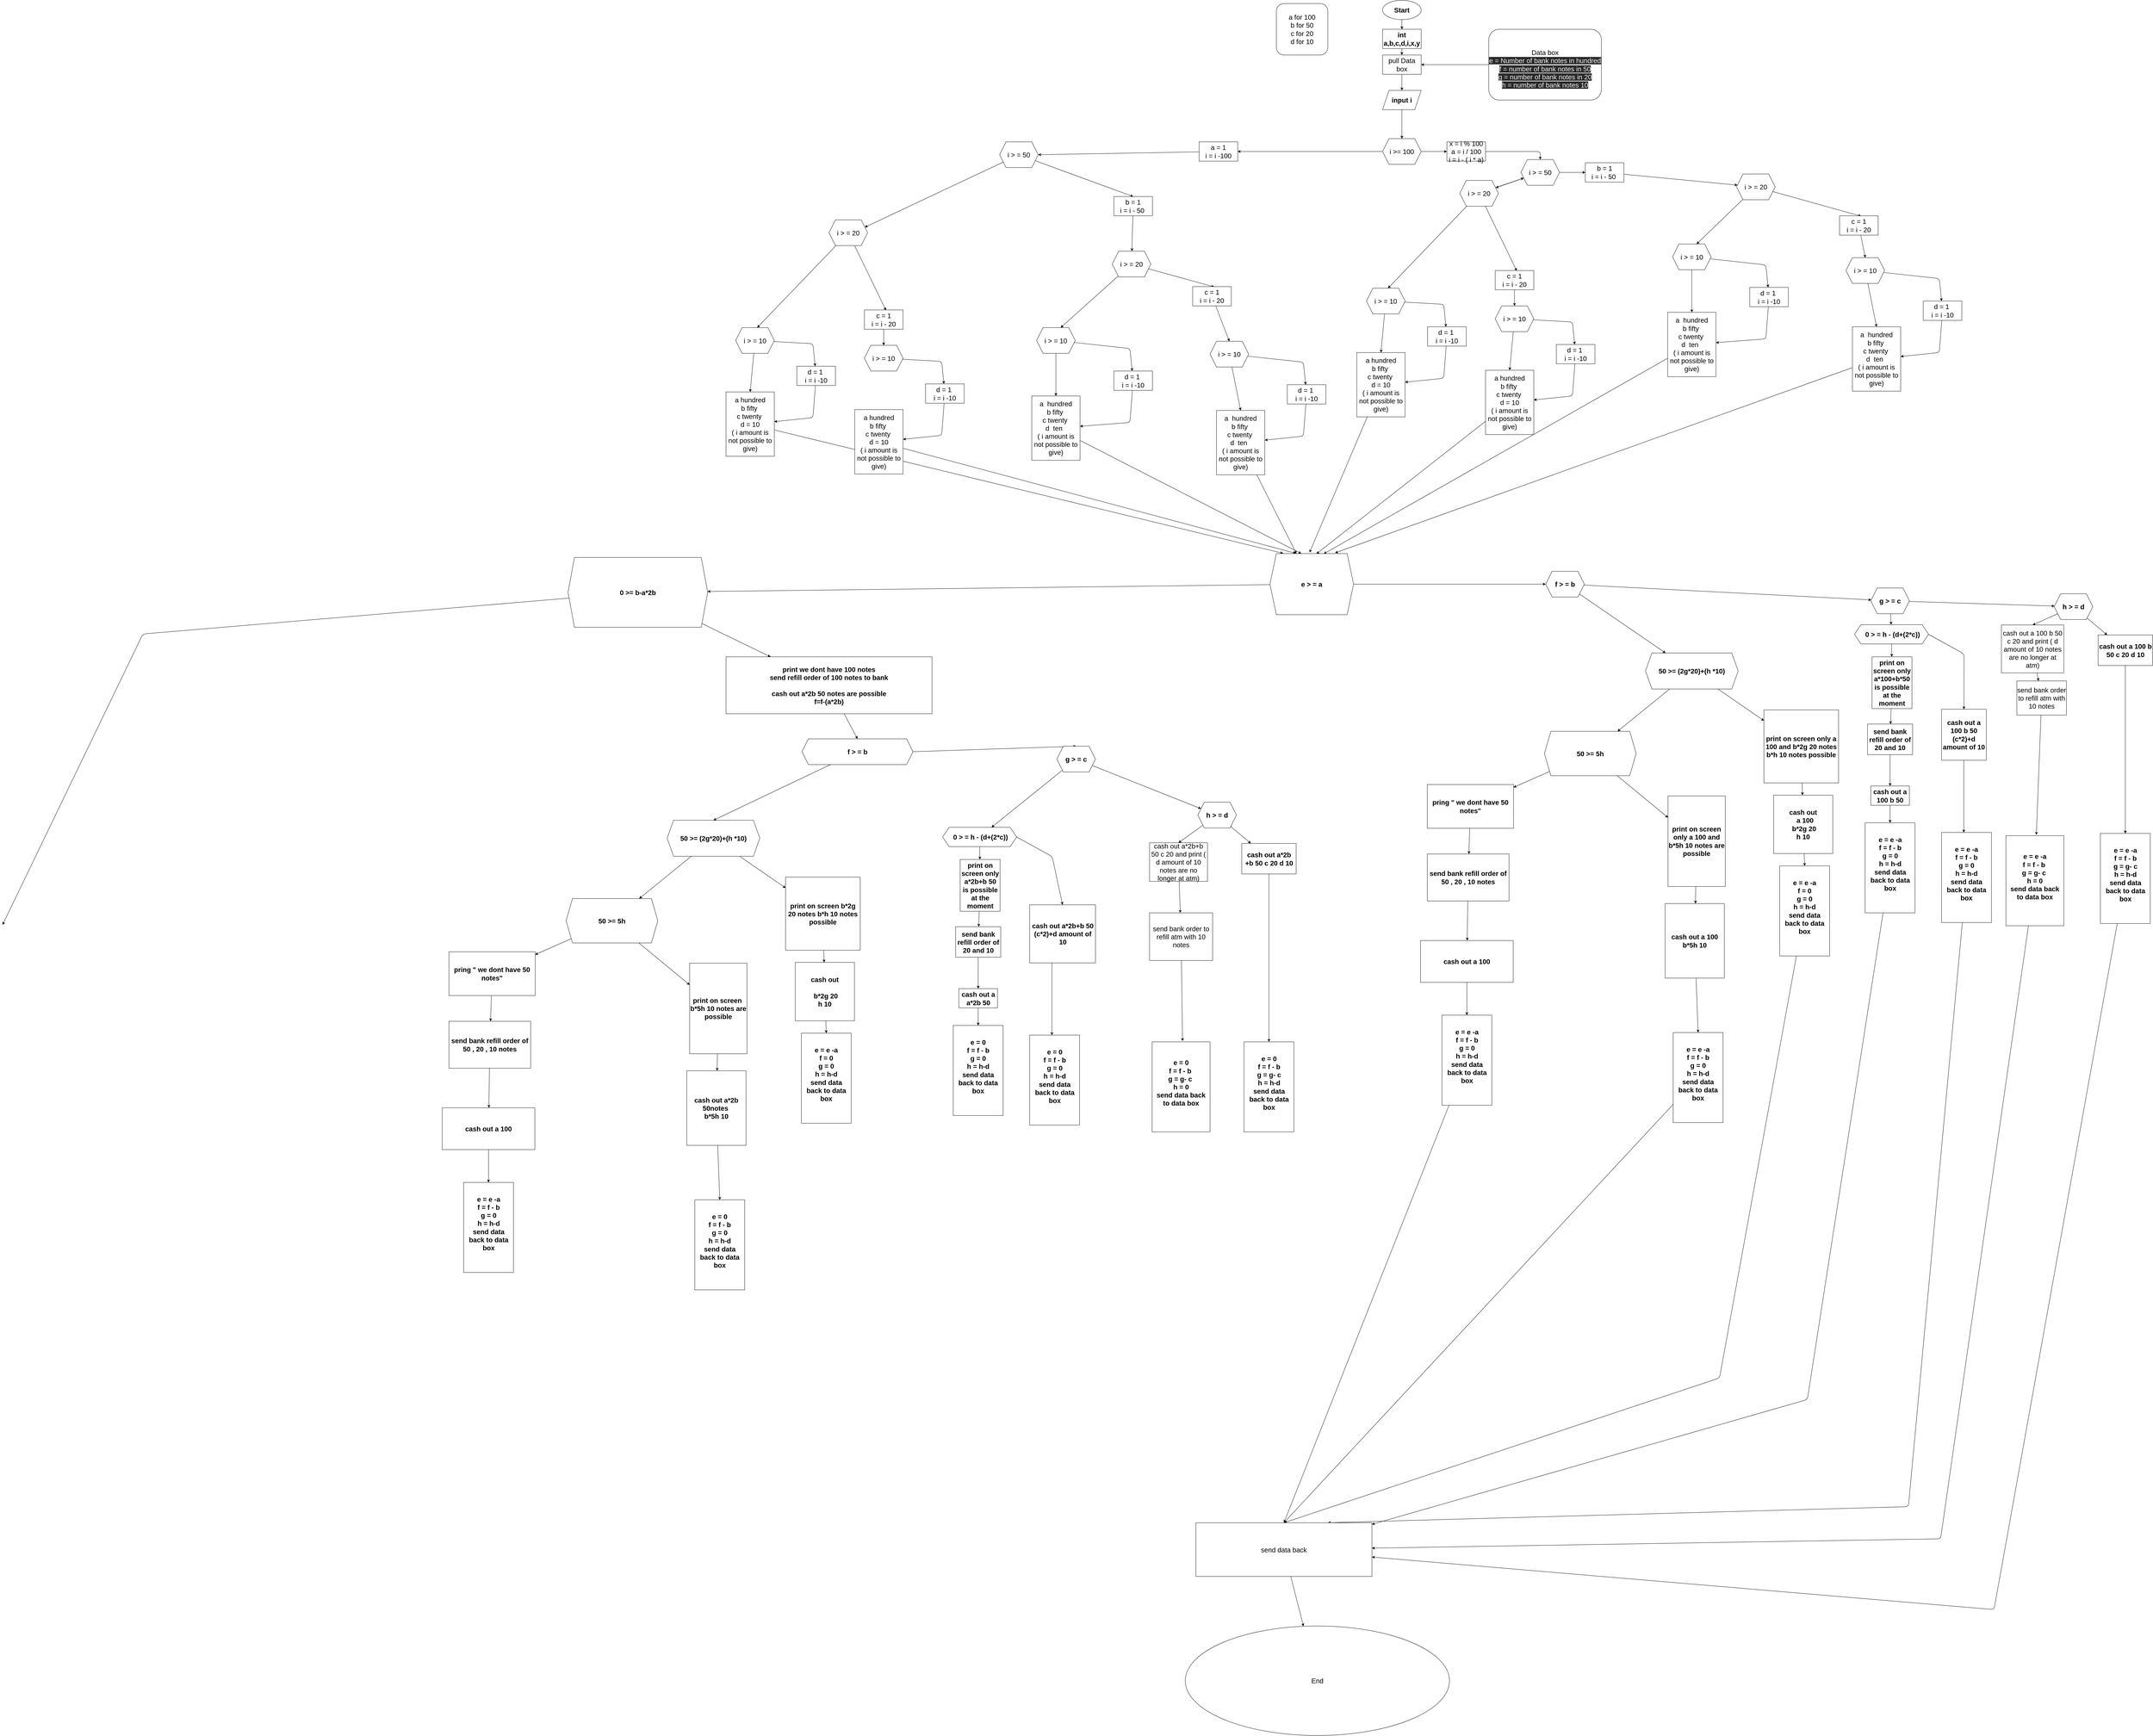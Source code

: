<mxfile>
    <diagram id="T9b1QOeR-KZapNFQeZHe" name="Page-1">
        <mxGraphModel dx="7667" dy="2350" grid="0" gridSize="10" guides="1" tooltips="1" connect="1" arrows="1" fold="1" page="0" pageScale="1" pageWidth="827" pageHeight="1169" background="none" math="0" shadow="0">
            <root>
                <mxCell id="0"/>
                <mxCell id="1" parent="0"/>
                <mxCell id="5" value="" style="edgeStyle=none;html=1;fontSize=21;" edge="1" parent="1" source="3" target="4">
                    <mxGeometry relative="1" as="geometry"/>
                </mxCell>
                <mxCell id="3" value="Start" style="ellipse;whiteSpace=wrap;html=1;gradientColor=none;fontStyle=1;fontSize=21;" vertex="1" parent="1">
                    <mxGeometry x="340" y="50" width="120" height="60" as="geometry"/>
                </mxCell>
                <mxCell id="7" value="" style="edgeStyle=none;html=1;entryX=0.5;entryY=0;entryDx=0;entryDy=0;fontSize=21;" edge="1" parent="1" source="4" target="163">
                    <mxGeometry relative="1" as="geometry"/>
                </mxCell>
                <mxCell id="4" value="int a,b,c,d,i,x,y" style="whiteSpace=wrap;html=1;gradientColor=none;fontStyle=1;fontSize=21;" vertex="1" parent="1">
                    <mxGeometry x="340" y="140" width="120" height="60" as="geometry"/>
                </mxCell>
                <mxCell id="9" value="" style="edgeStyle=none;html=1;fontSize=21;" edge="1" parent="1" source="6" target="8">
                    <mxGeometry relative="1" as="geometry"/>
                </mxCell>
                <mxCell id="6" value="input i" style="shape=parallelogram;perimeter=parallelogramPerimeter;whiteSpace=wrap;html=1;fixedSize=1;gradientColor=none;fontStyle=1;fontSize=21;" vertex="1" parent="1">
                    <mxGeometry x="340" y="330" width="120" height="60" as="geometry"/>
                </mxCell>
                <mxCell id="11" value="" style="edgeStyle=none;html=1;fontSize=21;" edge="1" parent="1" source="8" target="10">
                    <mxGeometry relative="1" as="geometry"/>
                </mxCell>
                <mxCell id="13" value="" style="edgeStyle=none;html=1;fontSize=21;entryX=1;entryY=0.5;entryDx=0;entryDy=0;" edge="1" parent="1" source="8" target="128">
                    <mxGeometry relative="1" as="geometry">
                        <mxPoint x="260.0" y="520" as="targetPoint"/>
                    </mxGeometry>
                </mxCell>
                <mxCell id="8" value="i &amp;gt;= 100" style="shape=hexagon;perimeter=hexagonPerimeter2;whiteSpace=wrap;html=1;fixedSize=1;fontSize=21;" vertex="1" parent="1">
                    <mxGeometry x="340" y="480" width="120" height="80" as="geometry"/>
                </mxCell>
                <mxCell id="18" value="" style="edgeStyle=none;html=1;fontSize=21;" edge="1" parent="1" source="10" target="17">
                    <mxGeometry relative="1" as="geometry">
                        <Array as="points">
                            <mxPoint x="830" y="520"/>
                        </Array>
                    </mxGeometry>
                </mxCell>
                <mxCell id="10" value="x = i % 100&lt;br style=&quot;font-size: 21px;&quot;&gt;a = i / 100&lt;br style=&quot;font-size: 21px;&quot;&gt;i = i - ( i * a)" style="whiteSpace=wrap;html=1;fontSize=21;" vertex="1" parent="1">
                    <mxGeometry x="540" y="490" width="120" height="60" as="geometry"/>
                </mxCell>
                <mxCell id="14" value="a for 100&lt;br style=&quot;font-size: 21px;&quot;&gt;b for 50&lt;br style=&quot;font-size: 21px;&quot;&gt;c for 20&lt;br style=&quot;font-size: 21px;&quot;&gt;d for 10&lt;br style=&quot;font-size: 21px;&quot;&gt;" style="rounded=1;whiteSpace=wrap;html=1;fontSize=21;gradientColor=none;" vertex="1" parent="1">
                    <mxGeometry x="10" y="60" width="160" height="160" as="geometry"/>
                </mxCell>
                <mxCell id="20" value="" style="edgeStyle=none;html=1;fontSize=21;" edge="1" parent="1" source="17" target="19">
                    <mxGeometry relative="1" as="geometry"/>
                </mxCell>
                <mxCell id="21" value="" style="edgeStyle=none;html=1;fontSize=21;entryX=1;entryY=0.25;entryDx=0;entryDy=0;" edge="1" parent="1" source="17" target="23">
                    <mxGeometry relative="1" as="geometry">
                        <mxPoint x="690" y="630" as="targetPoint"/>
                    </mxGeometry>
                </mxCell>
                <mxCell id="17" value="i &amp;gt; = 50" style="shape=hexagon;perimeter=hexagonPerimeter2;whiteSpace=wrap;html=1;fixedSize=1;fontSize=21;" vertex="1" parent="1">
                    <mxGeometry x="770" y="545" width="120" height="80" as="geometry"/>
                </mxCell>
                <mxCell id="49" value="" style="edgeStyle=none;html=1;fontSize=21;" edge="1" parent="1" source="19" target="42">
                    <mxGeometry relative="1" as="geometry"/>
                </mxCell>
                <mxCell id="19" value="b = 1&lt;br style=&quot;font-size: 21px;&quot;&gt;i = i - 50&amp;nbsp;" style="whiteSpace=wrap;html=1;fontSize=21;" vertex="1" parent="1">
                    <mxGeometry x="970" y="555" width="120" height="60" as="geometry"/>
                </mxCell>
                <mxCell id="24" value="" style="edgeStyle=none;html=1;fontSize=21;" edge="1" parent="1" source="23" target="17">
                    <mxGeometry relative="1" as="geometry"/>
                </mxCell>
                <mxCell id="25" value="" style="edgeStyle=none;html=1;fontSize=21;" edge="1" parent="1" source="23" target="17">
                    <mxGeometry relative="1" as="geometry"/>
                </mxCell>
                <mxCell id="26" style="edgeStyle=none;html=1;fontSize=21;entryX=0.558;entryY=0.017;entryDx=0;entryDy=0;entryPerimeter=0;" edge="1" parent="1" source="23" target="28">
                    <mxGeometry relative="1" as="geometry">
                        <mxPoint x="790" y="690" as="targetPoint"/>
                    </mxGeometry>
                </mxCell>
                <mxCell id="27" style="edgeStyle=none;html=1;fontSize=21;entryX=0.558;entryY=0;entryDx=0;entryDy=0;entryPerimeter=0;" edge="1" parent="1" source="23" target="32">
                    <mxGeometry relative="1" as="geometry">
                        <mxPoint x="510" y="710" as="targetPoint"/>
                    </mxGeometry>
                </mxCell>
                <mxCell id="23" value="i &amp;gt; = 20" style="shape=hexagon;perimeter=hexagonPerimeter2;whiteSpace=wrap;html=1;fixedSize=1;fontSize=21;gradientColor=none;" vertex="1" parent="1">
                    <mxGeometry x="580" y="610" width="120" height="80" as="geometry"/>
                </mxCell>
                <mxCell id="67" style="edgeStyle=none;html=1;entryX=0.5;entryY=0;entryDx=0;entryDy=0;fontSize=21;" edge="1" parent="1" source="28" target="63">
                    <mxGeometry relative="1" as="geometry"/>
                </mxCell>
                <mxCell id="28" value="c = 1&lt;br style=&quot;font-size: 21px;&quot;&gt;i = i - 20" style="whiteSpace=wrap;html=1;fontSize=21;gradientColor=none;" vertex="1" parent="1">
                    <mxGeometry x="690" y="890" width="120" height="60" as="geometry"/>
                </mxCell>
                <mxCell id="36" value="" style="edgeStyle=none;html=1;fontSize=21;" edge="1" parent="1" source="32" target="35">
                    <mxGeometry relative="1" as="geometry">
                        <Array as="points">
                            <mxPoint x="530" y="995"/>
                        </Array>
                    </mxGeometry>
                </mxCell>
                <mxCell id="52" style="edgeStyle=none;html=1;entryX=0.5;entryY=0;entryDx=0;entryDy=0;fontSize=21;" edge="1" parent="1" source="32" target="50">
                    <mxGeometry relative="1" as="geometry"/>
                </mxCell>
                <mxCell id="32" value="i &amp;gt; = 10" style="shape=hexagon;perimeter=hexagonPerimeter2;whiteSpace=wrap;html=1;fixedSize=1;fontSize=21;gradientColor=none;" vertex="1" parent="1">
                    <mxGeometry x="290" y="945" width="120" height="80" as="geometry"/>
                </mxCell>
                <mxCell id="51" value="" style="edgeStyle=none;html=1;fontSize=21;" edge="1" parent="1" source="35" target="50">
                    <mxGeometry relative="1" as="geometry">
                        <Array as="points">
                            <mxPoint x="530" y="1225"/>
                        </Array>
                    </mxGeometry>
                </mxCell>
                <mxCell id="35" value="d = 1&amp;nbsp;&lt;br style=&quot;font-size: 21px;&quot;&gt;i = i -10" style="whiteSpace=wrap;html=1;fontSize=21;gradientColor=none;" vertex="1" parent="1">
                    <mxGeometry x="480" y="1065" width="120" height="60" as="geometry"/>
                </mxCell>
                <mxCell id="40" style="edgeStyle=none;html=1;fontSize=21;entryX=0.558;entryY=0.017;entryDx=0;entryDy=0;entryPerimeter=0;" edge="1" parent="1" source="42" target="44">
                    <mxGeometry relative="1" as="geometry">
                        <mxPoint x="1370" y="695" as="targetPoint"/>
                    </mxGeometry>
                </mxCell>
                <mxCell id="85" style="edgeStyle=none;html=1;entryX=0.625;entryY=0;entryDx=0;entryDy=0;fontSize=21;" edge="1" parent="1" source="42" target="81">
                    <mxGeometry relative="1" as="geometry"/>
                </mxCell>
                <mxCell id="42" value="i &amp;gt; = 20" style="shape=hexagon;perimeter=hexagonPerimeter2;whiteSpace=wrap;html=1;fixedSize=1;fontSize=21;gradientColor=none;" vertex="1" parent="1">
                    <mxGeometry x="1440" y="590" width="120" height="80" as="geometry"/>
                </mxCell>
                <mxCell id="43" value="" style="edgeStyle=none;html=1;fontSize=21;entryX=0.5;entryY=0;entryDx=0;entryDy=0;" edge="1" parent="1" source="44" target="75">
                    <mxGeometry relative="1" as="geometry">
                        <mxPoint x="1760" y="850" as="targetPoint"/>
                    </mxGeometry>
                </mxCell>
                <mxCell id="44" value="c = 1&lt;br style=&quot;font-size: 21px;&quot;&gt;i = i - 20" style="whiteSpace=wrap;html=1;fontSize=21;gradientColor=none;" vertex="1" parent="1">
                    <mxGeometry x="1760" y="720" width="120" height="60" as="geometry"/>
                </mxCell>
                <mxCell id="134" style="edgeStyle=none;html=1;fontSize=21;entryX=0.474;entryY=-0.018;entryDx=0;entryDy=0;entryPerimeter=0;" edge="1" parent="1" source="50" target="139">
                    <mxGeometry relative="1" as="geometry">
                        <mxPoint x="590" y="2150" as="targetPoint"/>
                        <Array as="points"/>
                    </mxGeometry>
                </mxCell>
                <mxCell id="50" value="a hundred&lt;br style=&quot;font-size: 21px;&quot;&gt;b fifty&amp;nbsp;&lt;br style=&quot;font-size: 21px;&quot;&gt;c twenty&amp;nbsp;&lt;br style=&quot;font-size: 21px;&quot;&gt;d = 10&lt;br style=&quot;font-size: 21px;&quot;&gt;( i amount is not possible to give)" style="whiteSpace=wrap;html=1;fontSize=21;gradientColor=none;" vertex="1" parent="1">
                    <mxGeometry x="260" y="1145" width="150" height="200" as="geometry"/>
                </mxCell>
                <mxCell id="61" value="" style="edgeStyle=none;html=1;fontSize=21;" edge="1" parent="1" source="63" target="65">
                    <mxGeometry relative="1" as="geometry">
                        <Array as="points">
                            <mxPoint x="930" y="1050"/>
                        </Array>
                    </mxGeometry>
                </mxCell>
                <mxCell id="62" style="edgeStyle=none;html=1;entryX=0.5;entryY=0;entryDx=0;entryDy=0;fontSize=21;" edge="1" parent="1" source="63" target="66">
                    <mxGeometry relative="1" as="geometry"/>
                </mxCell>
                <mxCell id="63" value="i &amp;gt; = 10" style="shape=hexagon;perimeter=hexagonPerimeter2;whiteSpace=wrap;html=1;fixedSize=1;fontSize=21;gradientColor=none;" vertex="1" parent="1">
                    <mxGeometry x="690" y="1000" width="120" height="80" as="geometry"/>
                </mxCell>
                <mxCell id="64" value="" style="edgeStyle=none;html=1;fontSize=21;" edge="1" parent="1" source="65" target="66">
                    <mxGeometry relative="1" as="geometry">
                        <Array as="points">
                            <mxPoint x="930" y="1280"/>
                        </Array>
                    </mxGeometry>
                </mxCell>
                <mxCell id="65" value="d = 1&amp;nbsp;&lt;br style=&quot;font-size: 21px;&quot;&gt;i = i -10" style="whiteSpace=wrap;html=1;fontSize=21;gradientColor=none;" vertex="1" parent="1">
                    <mxGeometry x="880" y="1120" width="120" height="60" as="geometry"/>
                </mxCell>
                <mxCell id="135" style="edgeStyle=none;html=1;fontSize=21;entryX=0.556;entryY=0.004;entryDx=0;entryDy=0;entryPerimeter=0;" edge="1" parent="1" source="66" target="139">
                    <mxGeometry relative="1" as="geometry">
                        <mxPoint x="740" y="2150" as="targetPoint"/>
                    </mxGeometry>
                </mxCell>
                <mxCell id="66" value="a hundred&lt;br style=&quot;font-size: 21px;&quot;&gt;b fifty&amp;nbsp;&lt;br style=&quot;font-size: 21px;&quot;&gt;c twenty&amp;nbsp;&lt;br style=&quot;font-size: 21px;&quot;&gt;d = 10&lt;br style=&quot;font-size: 21px;&quot;&gt;( i amount is not possible to give)" style="whiteSpace=wrap;html=1;fontSize=21;gradientColor=none;" vertex="1" parent="1">
                    <mxGeometry x="660" y="1200" width="150" height="200" as="geometry"/>
                </mxCell>
                <mxCell id="73" value="" style="edgeStyle=none;html=1;fontSize=21;" edge="1" parent="1" source="75" target="77">
                    <mxGeometry relative="1" as="geometry">
                        <Array as="points">
                            <mxPoint x="2070" y="915"/>
                        </Array>
                    </mxGeometry>
                </mxCell>
                <mxCell id="74" style="edgeStyle=none;html=1;entryX=0.5;entryY=0;entryDx=0;entryDy=0;fontSize=21;" edge="1" parent="1" source="75" target="78">
                    <mxGeometry relative="1" as="geometry"/>
                </mxCell>
                <mxCell id="75" value="i &amp;gt; = 10" style="shape=hexagon;perimeter=hexagonPerimeter2;whiteSpace=wrap;html=1;fixedSize=1;fontSize=21;gradientColor=none;" vertex="1" parent="1">
                    <mxGeometry x="1780" y="850" width="120" height="80" as="geometry"/>
                </mxCell>
                <mxCell id="76" value="" style="edgeStyle=none;html=1;fontSize=21;" edge="1" parent="1" source="77" target="78">
                    <mxGeometry relative="1" as="geometry">
                        <Array as="points">
                            <mxPoint x="2070" y="1145"/>
                        </Array>
                    </mxGeometry>
                </mxCell>
                <mxCell id="77" value="d = 1&amp;nbsp;&lt;br style=&quot;font-size: 21px;&quot;&gt;i = i -10" style="whiteSpace=wrap;html=1;fontSize=21;gradientColor=none;" vertex="1" parent="1">
                    <mxGeometry x="2020" y="985" width="120" height="60" as="geometry"/>
                </mxCell>
                <mxCell id="137" style="edgeStyle=none;html=1;fontSize=21;entryX=0.779;entryY=-0.011;entryDx=0;entryDy=0;entryPerimeter=0;" edge="1" parent="1" source="78" target="139">
                    <mxGeometry relative="1" as="geometry">
                        <mxPoint x="890" y="2150" as="targetPoint"/>
                    </mxGeometry>
                </mxCell>
                <mxCell id="78" value="a&amp;nbsp; hundred&lt;br style=&quot;font-size: 21px;&quot;&gt;b fifty&amp;nbsp;&lt;br style=&quot;font-size: 21px;&quot;&gt;c twenty&amp;nbsp;&lt;br style=&quot;font-size: 21px;&quot;&gt;d&amp;nbsp; ten&amp;nbsp;&amp;nbsp;&lt;br style=&quot;font-size: 21px;&quot;&gt;( i amount is not possible to give)" style="whiteSpace=wrap;html=1;fontSize=21;gradientColor=none;" vertex="1" parent="1">
                    <mxGeometry x="1800" y="1065" width="150" height="200" as="geometry"/>
                </mxCell>
                <mxCell id="79" value="" style="edgeStyle=none;html=1;fontSize=21;" edge="1" parent="1" source="81" target="83">
                    <mxGeometry relative="1" as="geometry">
                        <Array as="points">
                            <mxPoint x="1531" y="872.5"/>
                        </Array>
                    </mxGeometry>
                </mxCell>
                <mxCell id="80" style="edgeStyle=none;html=1;entryX=0.5;entryY=0;entryDx=0;entryDy=0;fontSize=21;" edge="1" parent="1" source="81" target="84">
                    <mxGeometry relative="1" as="geometry"/>
                </mxCell>
                <mxCell id="81" value="i &amp;gt; = 10" style="shape=hexagon;perimeter=hexagonPerimeter2;whiteSpace=wrap;html=1;fixedSize=1;fontSize=21;gradientColor=none;" vertex="1" parent="1">
                    <mxGeometry x="1241" y="807.5" width="120" height="80" as="geometry"/>
                </mxCell>
                <mxCell id="82" value="" style="edgeStyle=none;html=1;fontSize=21;" edge="1" parent="1" source="83" target="84">
                    <mxGeometry relative="1" as="geometry">
                        <Array as="points">
                            <mxPoint x="1531" y="1102.5"/>
                        </Array>
                    </mxGeometry>
                </mxCell>
                <mxCell id="83" value="d = 1&amp;nbsp;&lt;br style=&quot;font-size: 21px;&quot;&gt;i = i -10" style="whiteSpace=wrap;html=1;fontSize=21;gradientColor=none;" vertex="1" parent="1">
                    <mxGeometry x="1481" y="942.5" width="120" height="60" as="geometry"/>
                </mxCell>
                <mxCell id="136" style="edgeStyle=none;html=1;fontSize=21;entryX=0.644;entryY=0.004;entryDx=0;entryDy=0;entryPerimeter=0;" edge="1" parent="1" source="84" target="139">
                    <mxGeometry relative="1" as="geometry">
                        <mxPoint x="740" y="2150" as="targetPoint"/>
                    </mxGeometry>
                </mxCell>
                <mxCell id="84" value="a&amp;nbsp; hundred&lt;br style=&quot;font-size: 21px;&quot;&gt;b fifty&amp;nbsp;&lt;br style=&quot;font-size: 21px;&quot;&gt;c twenty&amp;nbsp;&lt;br style=&quot;font-size: 21px;&quot;&gt;d&amp;nbsp; ten&amp;nbsp;&amp;nbsp;&lt;br style=&quot;font-size: 21px;&quot;&gt;( i amount is not possible to give)" style="whiteSpace=wrap;html=1;fontSize=21;gradientColor=none;" vertex="1" parent="1">
                    <mxGeometry x="1226" y="1020" width="150" height="200" as="geometry"/>
                </mxCell>
                <mxCell id="86" value="" style="edgeStyle=none;html=1;fontSize=21;entryX=1;entryY=0.25;entryDx=0;entryDy=0;" edge="1" parent="1" source="87" target="94">
                    <mxGeometry relative="1" as="geometry">
                        <mxPoint x="-1270" y="752.5" as="targetPoint"/>
                    </mxGeometry>
                </mxCell>
                <mxCell id="125" style="edgeStyle=none;html=1;entryX=0.5;entryY=0;entryDx=0;entryDy=0;fontSize=21;" edge="1" parent="1" source="87" target="89">
                    <mxGeometry relative="1" as="geometry"/>
                </mxCell>
                <mxCell id="87" value="i &amp;gt; = 50" style="shape=hexagon;perimeter=hexagonPerimeter2;whiteSpace=wrap;html=1;fixedSize=1;fontSize=21;" vertex="1" parent="1">
                    <mxGeometry x="-850" y="490" width="120" height="80" as="geometry"/>
                </mxCell>
                <mxCell id="88" value="" style="edgeStyle=none;html=1;fontSize=21;" edge="1" parent="1" source="89" target="104">
                    <mxGeometry relative="1" as="geometry"/>
                </mxCell>
                <mxCell id="89" value="b = 1&lt;br style=&quot;font-size: 21px;&quot;&gt;i = i - 50&amp;nbsp;" style="whiteSpace=wrap;html=1;fontSize=21;" vertex="1" parent="1">
                    <mxGeometry x="-495" y="660" width="120" height="60" as="geometry"/>
                </mxCell>
                <mxCell id="92" style="edgeStyle=none;html=1;fontSize=21;entryX=0.558;entryY=0.017;entryDx=0;entryDy=0;entryPerimeter=0;" edge="1" parent="1" source="94" target="96">
                    <mxGeometry relative="1" as="geometry">
                        <mxPoint x="-1170" y="812.5" as="targetPoint"/>
                    </mxGeometry>
                </mxCell>
                <mxCell id="93" style="edgeStyle=none;html=1;fontSize=21;entryX=0.558;entryY=0;entryDx=0;entryDy=0;entryPerimeter=0;" edge="1" parent="1" source="94" target="99">
                    <mxGeometry relative="1" as="geometry">
                        <mxPoint x="-1450" y="832.5" as="targetPoint"/>
                    </mxGeometry>
                </mxCell>
                <mxCell id="94" value="i &amp;gt; = 20" style="shape=hexagon;perimeter=hexagonPerimeter2;whiteSpace=wrap;html=1;fixedSize=1;fontSize=21;gradientColor=none;" vertex="1" parent="1">
                    <mxGeometry x="-1380" y="732.5" width="120" height="80" as="geometry"/>
                </mxCell>
                <mxCell id="95" style="edgeStyle=none;html=1;entryX=0.5;entryY=0;entryDx=0;entryDy=0;fontSize=21;" edge="1" parent="1" source="96" target="109">
                    <mxGeometry relative="1" as="geometry"/>
                </mxCell>
                <mxCell id="96" value="c = 1&lt;br style=&quot;font-size: 21px;&quot;&gt;i = i - 20" style="whiteSpace=wrap;html=1;fontSize=21;gradientColor=none;" vertex="1" parent="1">
                    <mxGeometry x="-1270" y="1012.5" width="120" height="60" as="geometry"/>
                </mxCell>
                <mxCell id="97" value="" style="edgeStyle=none;html=1;fontSize=21;" edge="1" parent="1" source="99" target="101">
                    <mxGeometry relative="1" as="geometry">
                        <Array as="points">
                            <mxPoint x="-1430" y="1117.5"/>
                        </Array>
                    </mxGeometry>
                </mxCell>
                <mxCell id="98" style="edgeStyle=none;html=1;entryX=0.5;entryY=0;entryDx=0;entryDy=0;fontSize=21;" edge="1" parent="1" source="99" target="107">
                    <mxGeometry relative="1" as="geometry"/>
                </mxCell>
                <mxCell id="99" value="i &amp;gt; = 10" style="shape=hexagon;perimeter=hexagonPerimeter2;whiteSpace=wrap;html=1;fixedSize=1;fontSize=21;gradientColor=none;" vertex="1" parent="1">
                    <mxGeometry x="-1670" y="1067.5" width="120" height="80" as="geometry"/>
                </mxCell>
                <mxCell id="100" value="" style="edgeStyle=none;html=1;fontSize=21;" edge="1" parent="1" source="101" target="107">
                    <mxGeometry relative="1" as="geometry">
                        <Array as="points">
                            <mxPoint x="-1430" y="1347.5"/>
                        </Array>
                    </mxGeometry>
                </mxCell>
                <mxCell id="101" value="d = 1&amp;nbsp;&lt;br style=&quot;font-size: 21px;&quot;&gt;i = i -10" style="whiteSpace=wrap;html=1;fontSize=21;gradientColor=none;" vertex="1" parent="1">
                    <mxGeometry x="-1480" y="1187.5" width="120" height="60" as="geometry"/>
                </mxCell>
                <mxCell id="102" style="edgeStyle=none;html=1;fontSize=21;entryX=0.558;entryY=0.017;entryDx=0;entryDy=0;entryPerimeter=0;" edge="1" parent="1" source="104" target="106">
                    <mxGeometry relative="1" as="geometry">
                        <mxPoint x="-606" y="955" as="targetPoint"/>
                    </mxGeometry>
                </mxCell>
                <mxCell id="103" style="edgeStyle=none;html=1;entryX=0.625;entryY=0;entryDx=0;entryDy=0;fontSize=21;" edge="1" parent="1" source="104" target="121">
                    <mxGeometry relative="1" as="geometry"/>
                </mxCell>
                <mxCell id="104" value="i &amp;gt; = 20" style="shape=hexagon;perimeter=hexagonPerimeter2;whiteSpace=wrap;html=1;fixedSize=1;fontSize=21;gradientColor=none;" vertex="1" parent="1">
                    <mxGeometry x="-500" y="830" width="120" height="80" as="geometry"/>
                </mxCell>
                <mxCell id="105" value="" style="edgeStyle=none;html=1;fontSize=21;entryX=0.5;entryY=0;entryDx=0;entryDy=0;" edge="1" parent="1" source="106" target="115">
                    <mxGeometry relative="1" as="geometry">
                        <mxPoint x="-216" y="1110" as="targetPoint"/>
                    </mxGeometry>
                </mxCell>
                <mxCell id="106" value="c = 1&lt;br style=&quot;font-size: 21px;&quot;&gt;i = i - 20" style="whiteSpace=wrap;html=1;fontSize=21;gradientColor=none;" vertex="1" parent="1">
                    <mxGeometry x="-250" y="940" width="120" height="60" as="geometry"/>
                </mxCell>
                <mxCell id="130" style="edgeStyle=none;html=1;fontSize=21;entryX=0.158;entryY=-0.004;entryDx=0;entryDy=0;entryPerimeter=0;" edge="1" parent="1" source="107" target="139">
                    <mxGeometry relative="1" as="geometry">
                        <mxPoint x="290" y="2250" as="targetPoint"/>
                    </mxGeometry>
                </mxCell>
                <mxCell id="107" value="a hundred&lt;br style=&quot;font-size: 21px;&quot;&gt;b fifty&amp;nbsp;&lt;br style=&quot;font-size: 21px;&quot;&gt;c twenty&amp;nbsp;&lt;br style=&quot;font-size: 21px;&quot;&gt;d = 10&lt;br style=&quot;font-size: 21px;&quot;&gt;( i amount is not possible to give)" style="whiteSpace=wrap;html=1;fontSize=21;gradientColor=none;" vertex="1" parent="1">
                    <mxGeometry x="-1700" y="1267.5" width="150" height="200" as="geometry"/>
                </mxCell>
                <mxCell id="108" value="" style="edgeStyle=none;html=1;fontSize=21;" edge="1" parent="1" source="109" target="111">
                    <mxGeometry relative="1" as="geometry">
                        <Array as="points">
                            <mxPoint x="-1030" y="1172.5"/>
                        </Array>
                    </mxGeometry>
                </mxCell>
                <mxCell id="109" value="i &amp;gt; = 10" style="shape=hexagon;perimeter=hexagonPerimeter2;whiteSpace=wrap;html=1;fixedSize=1;fontSize=21;gradientColor=none;" vertex="1" parent="1">
                    <mxGeometry x="-1270" y="1122.5" width="120" height="80" as="geometry"/>
                </mxCell>
                <mxCell id="110" value="" style="edgeStyle=none;html=1;fontSize=21;" edge="1" parent="1" source="111" target="112">
                    <mxGeometry relative="1" as="geometry">
                        <Array as="points">
                            <mxPoint x="-1030" y="1402.5"/>
                        </Array>
                    </mxGeometry>
                </mxCell>
                <mxCell id="111" value="d = 1&amp;nbsp;&lt;br style=&quot;font-size: 21px;&quot;&gt;i = i -10" style="whiteSpace=wrap;html=1;fontSize=21;gradientColor=none;" vertex="1" parent="1">
                    <mxGeometry x="-1080" y="1242.5" width="120" height="60" as="geometry"/>
                </mxCell>
                <mxCell id="131" style="edgeStyle=none;html=1;fontSize=21;entryX=0.309;entryY=-0.004;entryDx=0;entryDy=0;entryPerimeter=0;" edge="1" parent="1" source="112" target="139">
                    <mxGeometry relative="1" as="geometry">
                        <mxPoint x="357.2" y="2154" as="targetPoint"/>
                    </mxGeometry>
                </mxCell>
                <mxCell id="112" value="a hundred&lt;br style=&quot;font-size: 21px;&quot;&gt;b fifty&amp;nbsp;&lt;br style=&quot;font-size: 21px;&quot;&gt;c twenty&amp;nbsp;&lt;br style=&quot;font-size: 21px;&quot;&gt;d = 10&lt;br style=&quot;font-size: 21px;&quot;&gt;( i amount is not possible to give)" style="whiteSpace=wrap;html=1;fontSize=21;gradientColor=none;" vertex="1" parent="1">
                    <mxGeometry x="-1300" y="1322.5" width="150" height="200" as="geometry"/>
                </mxCell>
                <mxCell id="113" value="" style="edgeStyle=none;html=1;fontSize=21;" edge="1" parent="1" source="115" target="117">
                    <mxGeometry relative="1" as="geometry">
                        <Array as="points">
                            <mxPoint x="94" y="1175"/>
                        </Array>
                    </mxGeometry>
                </mxCell>
                <mxCell id="114" style="edgeStyle=none;html=1;entryX=0.5;entryY=0;entryDx=0;entryDy=0;fontSize=21;" edge="1" parent="1" source="115" target="118">
                    <mxGeometry relative="1" as="geometry"/>
                </mxCell>
                <mxCell id="115" value="i &amp;gt; = 10" style="shape=hexagon;perimeter=hexagonPerimeter2;whiteSpace=wrap;html=1;fixedSize=1;fontSize=21;gradientColor=none;" vertex="1" parent="1">
                    <mxGeometry x="-196" y="1110" width="120" height="80" as="geometry"/>
                </mxCell>
                <mxCell id="116" value="" style="edgeStyle=none;html=1;fontSize=21;" edge="1" parent="1" source="117" target="118">
                    <mxGeometry relative="1" as="geometry">
                        <Array as="points">
                            <mxPoint x="94" y="1405"/>
                        </Array>
                    </mxGeometry>
                </mxCell>
                <mxCell id="117" value="d = 1&amp;nbsp;&lt;br style=&quot;font-size: 21px;&quot;&gt;i = i -10" style="whiteSpace=wrap;html=1;fontSize=21;gradientColor=none;" vertex="1" parent="1">
                    <mxGeometry x="44" y="1245" width="120" height="60" as="geometry"/>
                </mxCell>
                <mxCell id="133" style="edgeStyle=none;html=1;fontSize=21;" edge="1" parent="1" source="118" target="139">
                    <mxGeometry relative="1" as="geometry">
                        <mxPoint x="506.242" y="2150" as="targetPoint"/>
                    </mxGeometry>
                </mxCell>
                <mxCell id="118" value="a&amp;nbsp; hundred&lt;br style=&quot;font-size: 21px;&quot;&gt;b fifty&amp;nbsp;&lt;br style=&quot;font-size: 21px;&quot;&gt;c twenty&amp;nbsp;&lt;br style=&quot;font-size: 21px;&quot;&gt;d&amp;nbsp; ten&amp;nbsp;&amp;nbsp;&lt;br style=&quot;font-size: 21px;&quot;&gt;( i amount is not possible to give)" style="whiteSpace=wrap;html=1;fontSize=21;gradientColor=none;" vertex="1" parent="1">
                    <mxGeometry x="-176" y="1325" width="150" height="200" as="geometry"/>
                </mxCell>
                <mxCell id="119" value="" style="edgeStyle=none;html=1;fontSize=21;" edge="1" parent="1" source="121" target="123">
                    <mxGeometry relative="1" as="geometry">
                        <Array as="points">
                            <mxPoint x="-445" y="1132.5"/>
                        </Array>
                    </mxGeometry>
                </mxCell>
                <mxCell id="120" style="edgeStyle=none;html=1;entryX=0.5;entryY=0;entryDx=0;entryDy=0;fontSize=21;" edge="1" parent="1" source="121" target="124">
                    <mxGeometry relative="1" as="geometry"/>
                </mxCell>
                <mxCell id="121" value="i &amp;gt; = 10" style="shape=hexagon;perimeter=hexagonPerimeter2;whiteSpace=wrap;html=1;fixedSize=1;fontSize=21;gradientColor=none;" vertex="1" parent="1">
                    <mxGeometry x="-735" y="1067.5" width="120" height="80" as="geometry"/>
                </mxCell>
                <mxCell id="122" value="" style="edgeStyle=none;html=1;fontSize=21;" edge="1" parent="1" source="123" target="124">
                    <mxGeometry relative="1" as="geometry">
                        <Array as="points">
                            <mxPoint x="-445" y="1362.5"/>
                        </Array>
                    </mxGeometry>
                </mxCell>
                <mxCell id="123" value="d = 1&amp;nbsp;&lt;br style=&quot;font-size: 21px;&quot;&gt;i = i -10" style="whiteSpace=wrap;html=1;fontSize=21;gradientColor=none;" vertex="1" parent="1">
                    <mxGeometry x="-495" y="1202.5" width="120" height="60" as="geometry"/>
                </mxCell>
                <mxCell id="132" style="edgeStyle=none;html=1;fontSize=21;entryX=0.375;entryY=0;entryDx=0;entryDy=0;" edge="1" parent="1" source="124" target="139">
                    <mxGeometry relative="1" as="geometry">
                        <mxPoint x="540.8" y="2150" as="targetPoint"/>
                    </mxGeometry>
                </mxCell>
                <mxCell id="124" value="a&amp;nbsp; hundred&lt;br style=&quot;font-size: 21px;&quot;&gt;b fifty&amp;nbsp;&lt;br style=&quot;font-size: 21px;&quot;&gt;c twenty&amp;nbsp;&lt;br style=&quot;font-size: 21px;&quot;&gt;d&amp;nbsp; ten&amp;nbsp;&amp;nbsp;&lt;br style=&quot;font-size: 21px;&quot;&gt;( i amount is not possible to give)" style="whiteSpace=wrap;html=1;fontSize=21;gradientColor=none;" vertex="1" parent="1">
                    <mxGeometry x="-750" y="1280" width="150" height="200" as="geometry"/>
                </mxCell>
                <mxCell id="129" style="edgeStyle=none;html=1;entryX=1;entryY=0.5;entryDx=0;entryDy=0;fontSize=21;" edge="1" parent="1" source="128" target="87">
                    <mxGeometry relative="1" as="geometry"/>
                </mxCell>
                <mxCell id="128" value="a = 1&lt;br style=&quot;font-size: 21px;&quot;&gt;i = i -100" style="whiteSpace=wrap;html=1;fontSize=21;gradientColor=none;" vertex="1" parent="1">
                    <mxGeometry x="-230" y="490" width="120" height="60" as="geometry"/>
                </mxCell>
                <mxCell id="141" value="" style="edgeStyle=none;html=1;fontSize=21;exitX=1;exitY=0.5;exitDx=0;exitDy=0;" edge="1" parent="1" source="139" target="140">
                    <mxGeometry relative="1" as="geometry">
                        <mxPoint x="1016.519" y="1912.286" as="sourcePoint"/>
                    </mxGeometry>
                </mxCell>
                <mxCell id="222" value="" style="edgeStyle=none;html=1;fontSize=21;" edge="1" parent="1" source="139" target="221">
                    <mxGeometry relative="1" as="geometry"/>
                </mxCell>
                <mxCell id="139" value="e &amp;gt; = a" style="shape=hexagon;perimeter=hexagonPerimeter2;whiteSpace=wrap;html=1;fixedSize=1;fontSize=21;gradientColor=none;spacing=3;fontStyle=1;horizontal=1;" vertex="1" parent="1">
                    <mxGeometry x="-10" y="1770" width="260" height="190" as="geometry"/>
                </mxCell>
                <mxCell id="143" value="" style="edgeStyle=none;html=1;fontSize=21;" edge="1" parent="1" source="140" target="142">
                    <mxGeometry relative="1" as="geometry"/>
                </mxCell>
                <mxCell id="184" value="" style="edgeStyle=none;html=1;fontSize=21;" edge="1" parent="1" source="140" target="183">
                    <mxGeometry relative="1" as="geometry"/>
                </mxCell>
                <mxCell id="140" value="f &amp;gt; = b" style="shape=hexagon;perimeter=hexagonPerimeter2;whiteSpace=wrap;html=1;fixedSize=1;fontSize=21;gradientColor=none;spacing=3;fontStyle=1;" vertex="1" parent="1">
                    <mxGeometry x="847" y="1825" width="120" height="80" as="geometry"/>
                </mxCell>
                <mxCell id="145" value="" style="edgeStyle=none;html=1;fontSize=21;" edge="1" parent="1" source="142" target="144">
                    <mxGeometry relative="1" as="geometry"/>
                </mxCell>
                <mxCell id="156" value="" style="edgeStyle=none;html=1;fontSize=21;" edge="1" parent="1" source="142" target="155">
                    <mxGeometry relative="1" as="geometry"/>
                </mxCell>
                <mxCell id="142" value="g &amp;gt; = c" style="shape=hexagon;perimeter=hexagonPerimeter2;whiteSpace=wrap;html=1;fixedSize=1;fontSize=21;gradientColor=none;spacing=3;fontStyle=1;" vertex="1" parent="1">
                    <mxGeometry x="1857" y="1877" width="120" height="80" as="geometry"/>
                </mxCell>
                <mxCell id="147" value="" style="edgeStyle=none;html=1;fontSize=21;" edge="1" parent="1" source="144" target="146">
                    <mxGeometry relative="1" as="geometry"/>
                </mxCell>
                <mxCell id="151" value="" style="edgeStyle=none;html=1;fontSize=21;entryX=0.5;entryY=0;entryDx=0;entryDy=0;" edge="1" parent="1" source="144" target="152">
                    <mxGeometry relative="1" as="geometry">
                        <mxPoint x="1968" y="2042.0" as="targetPoint"/>
                        <Array as="points"/>
                    </mxGeometry>
                </mxCell>
                <mxCell id="144" value="h &amp;gt; = d" style="shape=hexagon;perimeter=hexagonPerimeter2;whiteSpace=wrap;html=1;fixedSize=1;fontSize=21;gradientColor=none;spacing=3;fontStyle=1;" vertex="1" parent="1">
                    <mxGeometry x="2427" y="1895" width="120" height="80" as="geometry"/>
                </mxCell>
                <mxCell id="170" value="" style="edgeStyle=none;html=1;fontSize=21;" edge="1" parent="1" source="146" target="169">
                    <mxGeometry relative="1" as="geometry">
                        <Array as="points"/>
                    </mxGeometry>
                </mxCell>
                <mxCell id="146" value="&lt;font style=&quot;font-size: 21px;&quot;&gt;cash out a 100 b 50 c 20 d 10&lt;/font&gt;" style="whiteSpace=wrap;html=1;fontSize=21;gradientColor=none;spacing=3;fontStyle=1;" vertex="1" parent="1">
                    <mxGeometry x="2563.5" y="2023" width="169" height="95" as="geometry"/>
                </mxCell>
                <mxCell id="154" value="" style="edgeStyle=none;html=1;fontSize=21;" edge="1" parent="1" source="152" target="153">
                    <mxGeometry relative="1" as="geometry"/>
                </mxCell>
                <mxCell id="152" value="cash out a 100 b 50 c 20 and print ( d amount of 10 notes are no longer at atm)" style="whiteSpace=wrap;html=1;fontSize=21;gradientColor=none;" vertex="1" parent="1">
                    <mxGeometry x="2263" y="1992" width="194" height="149" as="geometry"/>
                </mxCell>
                <mxCell id="171" style="edgeStyle=none;html=1;fontSize=21;entryX=0.525;entryY=-0.009;entryDx=0;entryDy=0;entryPerimeter=0;" edge="1" parent="1" source="153" target="172">
                    <mxGeometry relative="1" as="geometry"/>
                </mxCell>
                <mxCell id="153" value="send bank order to refill atm with 10 notes" style="whiteSpace=wrap;html=1;fontSize=21;gradientColor=none;" vertex="1" parent="1">
                    <mxGeometry x="2311" y="2166" width="154" height="106" as="geometry"/>
                </mxCell>
                <mxCell id="159" value="" style="edgeStyle=none;html=1;fontSize=21;exitX=1;exitY=0.5;exitDx=0;exitDy=0;entryX=0;entryY=0.5;entryDx=0;entryDy=0;" edge="1" parent="1" source="155" target="158">
                    <mxGeometry relative="1" as="geometry">
                        <Array as="points">
                            <mxPoint x="2147" y="2082"/>
                        </Array>
                    </mxGeometry>
                </mxCell>
                <mxCell id="162" value="" style="edgeStyle=none;html=1;fontSize=21;" edge="1" parent="1" source="155" target="161">
                    <mxGeometry relative="1" as="geometry"/>
                </mxCell>
                <mxCell id="155" value="&lt;font style=&quot;font-size: 21px;&quot;&gt;&amp;nbsp;0 &amp;gt; = h - (d+(2*c))&lt;/font&gt;" style="shape=hexagon;perimeter=hexagonPerimeter2;whiteSpace=wrap;html=1;fixedSize=1;fontSize=21;gradientColor=none;spacing=3;fontStyle=1;" vertex="1" parent="1">
                    <mxGeometry x="1806.5" y="1991" width="230" height="60" as="geometry"/>
                </mxCell>
                <mxCell id="174" style="edgeStyle=none;html=1;entryX=0.446;entryY=0.001;entryDx=0;entryDy=0;fontSize=21;entryPerimeter=0;" edge="1" parent="1" target="173">
                    <mxGeometry relative="1" as="geometry">
                        <mxPoint x="2146" y="2407" as="sourcePoint"/>
                    </mxGeometry>
                </mxCell>
                <mxCell id="158" value="cash out a 100 b 50 (c*2)+d amount of 10" style="whiteSpace=wrap;html=1;fontSize=21;gradientColor=none;spacing=3;fontStyle=1;direction=south;" vertex="1" parent="1">
                    <mxGeometry x="2077" y="2254" width="139" height="158.5" as="geometry"/>
                </mxCell>
                <mxCell id="178" value="" style="edgeStyle=none;html=1;fontSize=21;" edge="1" parent="1" source="161" target="177">
                    <mxGeometry relative="1" as="geometry"/>
                </mxCell>
                <mxCell id="161" value="print on screen only a*100+b*50 is possible at the moment" style="whiteSpace=wrap;html=1;fontSize=21;gradientColor=none;spacing=3;fontStyle=1;" vertex="1" parent="1">
                    <mxGeometry x="1861" y="2091" width="124" height="161" as="geometry"/>
                </mxCell>
                <mxCell id="165" style="edgeStyle=none;html=1;entryX=0.5;entryY=0;entryDx=0;entryDy=0;fontSize=21;" edge="1" parent="1" source="163" target="6">
                    <mxGeometry relative="1" as="geometry"/>
                </mxCell>
                <mxCell id="163" value="pull Data box" style="whiteSpace=wrap;html=1;fontSize=21;gradientColor=none;" vertex="1" parent="1">
                    <mxGeometry x="340" y="220" width="120" height="60" as="geometry"/>
                </mxCell>
                <mxCell id="167" style="edgeStyle=none;html=1;exitX=0;exitY=0.5;exitDx=0;exitDy=0;entryX=1;entryY=0.5;entryDx=0;entryDy=0;fontSize=21;" edge="1" parent="1" source="166" target="163">
                    <mxGeometry relative="1" as="geometry"/>
                </mxCell>
                <mxCell id="166" value="&lt;br style=&quot;font-size: 21px;&quot;&gt;Data box&lt;br style=&quot;font-size: 21px;&quot;&gt;&lt;span style=&quot;color: rgb(240, 240, 240); font-family: helvetica; font-size: 21px; font-style: normal; font-weight: 400; letter-spacing: normal; text-align: center; text-indent: 0px; text-transform: none; word-spacing: 0px; background-color: rgb(42, 42, 42); display: inline; float: none;&quot;&gt;e = Number of bank notes in hundred&lt;/span&gt;&lt;br style=&quot;color: rgb(240, 240, 240); font-family: helvetica; font-size: 21px; font-style: normal; font-weight: 400; letter-spacing: normal; text-align: center; text-indent: 0px; text-transform: none; word-spacing: 0px; background-color: rgb(42, 42, 42);&quot;&gt;&lt;span style=&quot;color: rgb(240, 240, 240); font-family: helvetica; font-size: 21px; font-style: normal; font-weight: 400; letter-spacing: normal; text-align: center; text-indent: 0px; text-transform: none; word-spacing: 0px; background-color: rgb(42, 42, 42); display: inline; float: none;&quot;&gt;f = number of bank notes in 50&lt;/span&gt;&lt;br style=&quot;color: rgb(240, 240, 240); font-family: helvetica; font-size: 21px; font-style: normal; font-weight: 400; letter-spacing: normal; text-align: center; text-indent: 0px; text-transform: none; word-spacing: 0px; background-color: rgb(42, 42, 42);&quot;&gt;&lt;span style=&quot;color: rgb(240, 240, 240); font-family: helvetica; font-size: 21px; font-style: normal; font-weight: 400; letter-spacing: normal; text-align: center; text-indent: 0px; text-transform: none; word-spacing: 0px; background-color: rgb(42, 42, 42); display: inline; float: none;&quot;&gt;g = number of bank notes in 20&lt;/span&gt;&lt;br style=&quot;color: rgb(240, 240, 240); font-family: helvetica; font-size: 21px; font-style: normal; font-weight: 400; letter-spacing: normal; text-align: center; text-indent: 0px; text-transform: none; word-spacing: 0px; background-color: rgb(42, 42, 42);&quot;&gt;&lt;span style=&quot;color: rgb(240, 240, 240); font-family: helvetica; font-size: 21px; font-style: normal; font-weight: 400; letter-spacing: normal; text-align: center; text-indent: 0px; text-transform: none; word-spacing: 0px; background-color: rgb(42, 42, 42); display: inline; float: none;&quot;&gt;h = number of bank notes 10&lt;/span&gt;&lt;br style=&quot;font-size: 21px;&quot;&gt;" style="rounded=1;whiteSpace=wrap;html=1;fontSize=21;gradientColor=none;" vertex="1" parent="1">
                    <mxGeometry x="670" y="140" width="350" height="220" as="geometry"/>
                </mxCell>
                <mxCell id="318" style="edgeStyle=none;html=1;fontSize=21;" edge="1" parent="1" source="169" target="314">
                    <mxGeometry relative="1" as="geometry">
                        <Array as="points">
                            <mxPoint x="2240" y="5053"/>
                        </Array>
                    </mxGeometry>
                </mxCell>
                <mxCell id="169" value="&lt;font style=&quot;font-size: 21px;&quot;&gt;e = e -a&lt;br style=&quot;font-size: 21px;&quot;&gt;f = f - b&lt;br style=&quot;font-size: 21px;&quot;&gt;g = g- c&lt;br style=&quot;font-size: 21px;&quot;&gt;h = h-d&lt;br style=&quot;font-size: 21px;&quot;&gt;send data back to data box&lt;br style=&quot;font-size: 21px;&quot;&gt;&lt;br style=&quot;font-size: 21px;&quot;&gt;&lt;/font&gt;" style="whiteSpace=wrap;html=1;fontSize=21;gradientColor=none;spacing=3;fontStyle=1;" vertex="1" parent="1">
                    <mxGeometry x="2570.5" y="2640" width="155" height="280" as="geometry"/>
                </mxCell>
                <mxCell id="317" style="edgeStyle=none;html=1;fontSize=21;" edge="1" parent="1" source="172" target="314">
                    <mxGeometry relative="1" as="geometry">
                        <Array as="points">
                            <mxPoint x="2074" y="4833"/>
                        </Array>
                    </mxGeometry>
                </mxCell>
                <mxCell id="172" value="&lt;font style=&quot;font-size: 21px;&quot;&gt;e = e -a&lt;br style=&quot;font-size: 21px;&quot;&gt;f = f - b&amp;nbsp;&lt;br style=&quot;font-size: 21px;&quot;&gt;g = g- c&amp;nbsp;&lt;br style=&quot;font-size: 21px;&quot;&gt;h = 0&lt;br style=&quot;font-size: 21px;&quot;&gt;send data back to data box&lt;br style=&quot;font-size: 21px;&quot;&gt;&lt;br style=&quot;font-size: 21px;&quot;&gt;&lt;/font&gt;" style="whiteSpace=wrap;html=1;fontSize=21;gradientColor=none;spacing=3;fontStyle=1;" vertex="1" parent="1">
                    <mxGeometry x="2277" y="2647" width="180" height="280" as="geometry"/>
                </mxCell>
                <mxCell id="316" style="edgeStyle=none;html=1;entryX=0.75;entryY=0;entryDx=0;entryDy=0;fontSize=21;" edge="1" parent="1" source="173" target="314">
                    <mxGeometry relative="1" as="geometry">
                        <Array as="points">
                            <mxPoint x="1974" y="4733"/>
                        </Array>
                    </mxGeometry>
                </mxCell>
                <mxCell id="173" value="&lt;font style=&quot;font-size: 21px;&quot;&gt;e = e -a&lt;br style=&quot;font-size: 21px;&quot;&gt;f = f - b&lt;br style=&quot;font-size: 21px;&quot;&gt;g = 0&lt;br style=&quot;font-size: 21px;&quot;&gt;h = h-d&lt;br style=&quot;font-size: 21px;&quot;&gt;send data back to data box&lt;br style=&quot;font-size: 21px;&quot;&gt;&lt;br style=&quot;font-size: 21px;&quot;&gt;&lt;/font&gt;" style="whiteSpace=wrap;html=1;fontSize=21;gradientColor=none;spacing=3;fontStyle=1;" vertex="1" parent="1">
                    <mxGeometry x="2077" y="2637" width="155" height="280" as="geometry"/>
                </mxCell>
                <mxCell id="180" value="" style="edgeStyle=none;html=1;fontSize=21;" edge="1" parent="1" source="177" target="179">
                    <mxGeometry relative="1" as="geometry"/>
                </mxCell>
                <mxCell id="177" value="send bank refill order of 20 and 10" style="whiteSpace=wrap;html=1;fontSize=21;gradientColor=none;spacing=3;fontStyle=1;" vertex="1" parent="1">
                    <mxGeometry x="1847" y="2300" width="140" height="95" as="geometry"/>
                </mxCell>
                <mxCell id="182" style="edgeStyle=none;html=1;entryX=0.5;entryY=0;entryDx=0;entryDy=0;fontSize=21;" edge="1" parent="1" source="179" target="181">
                    <mxGeometry relative="1" as="geometry"/>
                </mxCell>
                <mxCell id="179" value="cash out a 100 b 50" style="whiteSpace=wrap;html=1;fontSize=21;gradientColor=none;spacing=3;fontStyle=1;" vertex="1" parent="1">
                    <mxGeometry x="1857" y="2492.5" width="120" height="60" as="geometry"/>
                </mxCell>
                <mxCell id="315" style="edgeStyle=none;html=1;fontSize=21;" edge="1" parent="1" source="181" target="314">
                    <mxGeometry relative="1" as="geometry">
                        <mxPoint x="1653.667" y="4573.333" as="targetPoint"/>
                        <Array as="points">
                            <mxPoint x="1660" y="4400"/>
                        </Array>
                    </mxGeometry>
                </mxCell>
                <mxCell id="181" value="&lt;font style=&quot;font-size: 21px;&quot;&gt;e = e -a&lt;br style=&quot;font-size: 21px;&quot;&gt;f = f - b&lt;br style=&quot;font-size: 21px;&quot;&gt;g = 0&lt;br style=&quot;font-size: 21px;&quot;&gt;h = h-d&lt;br style=&quot;font-size: 21px;&quot;&gt;send data back to data box&lt;br style=&quot;font-size: 21px;&quot;&gt;&lt;br style=&quot;font-size: 21px;&quot;&gt;&lt;/font&gt;" style="whiteSpace=wrap;html=1;fontSize=21;gradientColor=none;spacing=3;fontStyle=1;" vertex="1" parent="1">
                    <mxGeometry x="1839.5" y="2607" width="155" height="280" as="geometry"/>
                </mxCell>
                <mxCell id="189" value="" style="edgeStyle=none;html=1;fontSize=21;" edge="1" parent="1" source="183" target="188">
                    <mxGeometry relative="1" as="geometry"/>
                </mxCell>
                <mxCell id="199" value="" style="edgeStyle=none;html=1;fontSize=21;" edge="1" parent="1" source="183" target="198">
                    <mxGeometry relative="1" as="geometry"/>
                </mxCell>
                <mxCell id="183" value="50 &amp;gt;= (2g*20)+(h *10)" style="shape=hexagon;perimeter=hexagonPerimeter2;whiteSpace=wrap;html=1;fixedSize=1;fontSize=21;gradientColor=none;spacing=3;fontStyle=1;" vertex="1" parent="1">
                    <mxGeometry x="1157" y="2079" width="288" height="112" as="geometry"/>
                </mxCell>
                <mxCell id="193" value="" style="edgeStyle=none;html=1;fontSize=21;" edge="1" parent="1" source="188" target="192">
                    <mxGeometry relative="1" as="geometry"/>
                </mxCell>
                <mxCell id="188" value="print on screen only a 100 and b*2g 20 notes b*h 10 notes possible" style="whiteSpace=wrap;html=1;fontSize=21;gradientColor=none;spacing=3;fontStyle=1;" vertex="1" parent="1">
                    <mxGeometry x="1525" y="2256" width="232" height="227" as="geometry"/>
                </mxCell>
                <mxCell id="195" style="edgeStyle=none;html=1;entryX=0.5;entryY=0;entryDx=0;entryDy=0;fontSize=21;" edge="1" parent="1" source="192" target="194">
                    <mxGeometry relative="1" as="geometry"/>
                </mxCell>
                <mxCell id="192" value="cash out&lt;br style=&quot;font-size: 21px;&quot;&gt;&amp;nbsp; a 100&lt;br style=&quot;font-size: 21px;&quot;&gt;&amp;nbsp;b*2g 20&lt;br style=&quot;font-size: 21px;&quot;&gt;h 10" style="whiteSpace=wrap;html=1;fontSize=21;gradientColor=none;spacing=3;fontStyle=1;" vertex="1" parent="1">
                    <mxGeometry x="1555" y="2521" width="184" height="181.5" as="geometry"/>
                </mxCell>
                <mxCell id="313" style="edgeStyle=none;html=1;fontSize=21;entryX=0.5;entryY=0;entryDx=0;entryDy=0;" edge="1" parent="1" source="194" target="314">
                    <mxGeometry relative="1" as="geometry">
                        <mxPoint x="593.667" y="4600" as="targetPoint"/>
                        <Array as="points">
                            <mxPoint x="1387" y="4333"/>
                        </Array>
                    </mxGeometry>
                </mxCell>
                <mxCell id="194" value="&lt;font style=&quot;font-size: 21px;&quot;&gt;e = e -a&lt;br style=&quot;font-size: 21px;&quot;&gt;f = 0&lt;br style=&quot;font-size: 21px;&quot;&gt;g = 0&lt;br style=&quot;font-size: 21px;&quot;&gt;h = h-d&lt;br style=&quot;font-size: 21px;&quot;&gt;send data back to data box&lt;br style=&quot;font-size: 21px;&quot;&gt;&lt;br style=&quot;font-size: 21px;&quot;&gt;&lt;/font&gt;" style="whiteSpace=wrap;html=1;fontSize=21;gradientColor=none;spacing=3;fontStyle=1;" vertex="1" parent="1">
                    <mxGeometry x="1574" y="2741" width="155" height="280" as="geometry"/>
                </mxCell>
                <mxCell id="201" value="" style="edgeStyle=none;html=1;fontSize=21;" edge="1" parent="1" source="198" target="200">
                    <mxGeometry relative="1" as="geometry"/>
                </mxCell>
                <mxCell id="208" value="" style="edgeStyle=none;html=1;fontSize=21;" edge="1" parent="1" source="198" target="207">
                    <mxGeometry relative="1" as="geometry"/>
                </mxCell>
                <mxCell id="198" value="50 &amp;gt;= 5h" style="shape=hexagon;perimeter=hexagonPerimeter2;whiteSpace=wrap;html=1;fixedSize=1;fontSize=21;gradientColor=none;spacing=3;fontStyle=1;" vertex="1" parent="1">
                    <mxGeometry x="843" y="2322.5" width="285" height="138" as="geometry"/>
                </mxCell>
                <mxCell id="203" value="" style="edgeStyle=none;html=1;fontSize=21;" edge="1" parent="1" source="200" target="202">
                    <mxGeometry relative="1" as="geometry"/>
                </mxCell>
                <mxCell id="200" value="print on screen only a 100 and b*5h 10 notes are possible" style="whiteSpace=wrap;html=1;fontSize=21;gradientColor=none;spacing=3;fontStyle=1;" vertex="1" parent="1">
                    <mxGeometry x="1227" y="2523.5" width="178" height="281.5" as="geometry"/>
                </mxCell>
                <mxCell id="210" value="" style="edgeStyle=none;html=1;fontSize=21;entryX=0.5;entryY=0;entryDx=0;entryDy=0;" edge="1" parent="1" source="202" target="205">
                    <mxGeometry relative="1" as="geometry">
                        <mxPoint x="1310" y="3255.625" as="targetPoint"/>
                    </mxGeometry>
                </mxCell>
                <mxCell id="202" value="cash out a 100&lt;br style=&quot;font-size: 21px;&quot;&gt;b*5h 10" style="whiteSpace=wrap;html=1;fontSize=21;gradientColor=none;spacing=3;fontStyle=1;" vertex="1" parent="1">
                    <mxGeometry x="1218" y="2858" width="184" height="231.75" as="geometry"/>
                </mxCell>
                <mxCell id="311" style="edgeStyle=none;html=1;entryX=0.5;entryY=0;entryDx=0;entryDy=0;fontSize=21;" edge="1" parent="1" source="205" target="314">
                    <mxGeometry relative="1" as="geometry">
                        <mxPoint x="161.12" y="4619.87" as="targetPoint"/>
                    </mxGeometry>
                </mxCell>
                <mxCell id="205" value="&lt;font style=&quot;font-size: 21px;&quot;&gt;e = e -a&lt;br style=&quot;font-size: 21px;&quot;&gt;f = f - b&lt;br style=&quot;font-size: 21px;&quot;&gt;g = 0&lt;br style=&quot;font-size: 21px;&quot;&gt;h = h-d&lt;br style=&quot;font-size: 21px;&quot;&gt;send data back to data box&lt;br style=&quot;font-size: 21px;&quot;&gt;&lt;br style=&quot;font-size: 21px;&quot;&gt;&lt;/font&gt;" style="whiteSpace=wrap;html=1;fontSize=21;gradientColor=none;spacing=3;fontStyle=1;" vertex="1" parent="1">
                    <mxGeometry x="1243" y="3259" width="155" height="280" as="geometry"/>
                </mxCell>
                <mxCell id="213" value="" style="edgeStyle=none;html=1;fontSize=21;" edge="1" parent="1" source="207" target="212">
                    <mxGeometry relative="1" as="geometry"/>
                </mxCell>
                <mxCell id="207" value="pring &quot; we dont have 50 notes&quot;" style="whiteSpace=wrap;html=1;fontSize=21;gradientColor=none;spacing=3;fontStyle=1;" vertex="1" parent="1">
                    <mxGeometry x="479" y="2488" width="268" height="136" as="geometry"/>
                </mxCell>
                <mxCell id="216" value="" style="edgeStyle=none;html=1;fontSize=21;" edge="1" parent="1" source="212" target="215">
                    <mxGeometry relative="1" as="geometry"/>
                </mxCell>
                <mxCell id="212" value="send bank refill order of 50 , 20 , 10 notes" style="whiteSpace=wrap;html=1;fontSize=21;gradientColor=none;spacing=3;fontStyle=1;" vertex="1" parent="1">
                    <mxGeometry x="479" y="2704" width="254" height="146" as="geometry"/>
                </mxCell>
                <mxCell id="218" style="edgeStyle=none;html=1;entryX=0.5;entryY=0;entryDx=0;entryDy=0;fontSize=21;" edge="1" parent="1" source="215" target="217">
                    <mxGeometry relative="1" as="geometry"/>
                </mxCell>
                <mxCell id="215" value="cash out a 100" style="whiteSpace=wrap;html=1;fontSize=21;gradientColor=none;spacing=3;fontStyle=1;" vertex="1" parent="1">
                    <mxGeometry x="458" y="2973" width="288" height="130" as="geometry"/>
                </mxCell>
                <mxCell id="312" style="edgeStyle=none;html=1;entryX=0.5;entryY=0;entryDx=0;entryDy=0;fontSize=21;" edge="1" parent="1" source="217" target="314">
                    <mxGeometry relative="1" as="geometry">
                        <mxPoint x="140" y="4617" as="targetPoint"/>
                    </mxGeometry>
                </mxCell>
                <mxCell id="217" value="&lt;font style=&quot;font-size: 21px;&quot;&gt;e = e -a&lt;br style=&quot;font-size: 21px;&quot;&gt;f = f - b&lt;br style=&quot;font-size: 21px;&quot;&gt;g = 0&lt;br style=&quot;font-size: 21px;&quot;&gt;h = h-d&lt;br style=&quot;font-size: 21px;&quot;&gt;send data back to data box&lt;br style=&quot;font-size: 21px;&quot;&gt;&lt;br style=&quot;font-size: 21px;&quot;&gt;&lt;/font&gt;" style="whiteSpace=wrap;html=1;fontSize=21;gradientColor=none;spacing=3;fontStyle=1;" vertex="1" parent="1">
                    <mxGeometry x="524.5" y="3205" width="155" height="280" as="geometry"/>
                </mxCell>
                <mxCell id="226" value="" style="edgeStyle=none;html=1;fontSize=21;" edge="1" parent="1" source="221" target="225">
                    <mxGeometry relative="1" as="geometry"/>
                </mxCell>
                <mxCell id="321" style="edgeStyle=none;html=1;fontSize=21;" edge="1" parent="1" source="221">
                    <mxGeometry relative="1" as="geometry">
                        <mxPoint x="-3948" y="2924" as="targetPoint"/>
                        <Array as="points">
                            <mxPoint x="-3512" y="2020"/>
                        </Array>
                    </mxGeometry>
                </mxCell>
                <mxCell id="221" value="0 &amp;gt;= b-a*2b" style="shape=hexagon;perimeter=hexagonPerimeter2;whiteSpace=wrap;html=1;fixedSize=1;fontSize=21;gradientColor=none;spacing=3;fontStyle=1;" vertex="1" parent="1">
                    <mxGeometry x="-2191" y="1782" width="434" height="217" as="geometry"/>
                </mxCell>
                <mxCell id="280" style="edgeStyle=none;html=1;entryX=0.5;entryY=0;entryDx=0;entryDy=0;fontSize=21;exitX=1;exitY=0.5;exitDx=0;exitDy=0;" edge="1" parent="1" source="281" target="255">
                    <mxGeometry relative="1" as="geometry"/>
                </mxCell>
                <mxCell id="283" style="edgeStyle=none;html=1;entryX=0.5;entryY=0;entryDx=0;entryDy=0;fontSize=21;" edge="1" parent="1" source="225" target="281">
                    <mxGeometry relative="1" as="geometry"/>
                </mxCell>
                <mxCell id="225" value="print we dont have 100 notes&lt;br style=&quot;font-size: 21px&quot;&gt;send refill order of 100 notes to bank&lt;br style=&quot;font-size: 21px&quot;&gt;&lt;br style=&quot;font-size: 21px&quot;&gt;cash out a*2b 50 notes are possible&lt;br&gt;f=f-(a*2b)" style="whiteSpace=wrap;html=1;fontSize=21;gradientColor=none;spacing=3;fontStyle=1;" vertex="1" parent="1">
                    <mxGeometry x="-1700" y="2091" width="640" height="177" as="geometry"/>
                </mxCell>
                <mxCell id="253" value="" style="edgeStyle=none;html=1;fontSize=21;" edge="1" parent="1" source="255" target="258">
                    <mxGeometry relative="1" as="geometry"/>
                </mxCell>
                <mxCell id="254" value="" style="edgeStyle=none;html=1;fontSize=21;" edge="1" parent="1" source="255" target="267">
                    <mxGeometry relative="1" as="geometry"/>
                </mxCell>
                <mxCell id="255" value="g &amp;gt; = c" style="shape=hexagon;perimeter=hexagonPerimeter2;whiteSpace=wrap;html=1;fixedSize=1;fontSize=21;gradientColor=none;spacing=3;fontStyle=1;" vertex="1" parent="1">
                    <mxGeometry x="-672" y="2369" width="120" height="80" as="geometry"/>
                </mxCell>
                <mxCell id="256" value="" style="edgeStyle=none;html=1;fontSize=21;" edge="1" parent="1" source="258" target="260">
                    <mxGeometry relative="1" as="geometry"/>
                </mxCell>
                <mxCell id="257" value="" style="edgeStyle=none;html=1;fontSize=21;entryX=0.5;entryY=0;entryDx=0;entryDy=0;" edge="1" parent="1" source="258" target="262">
                    <mxGeometry relative="1" as="geometry">
                        <mxPoint x="-693" y="2690.0" as="targetPoint"/>
                        <Array as="points"/>
                    </mxGeometry>
                </mxCell>
                <mxCell id="258" value="h &amp;gt; = d" style="shape=hexagon;perimeter=hexagonPerimeter2;whiteSpace=wrap;html=1;fixedSize=1;fontSize=21;gradientColor=none;spacing=3;fontStyle=1;" vertex="1" parent="1">
                    <mxGeometry x="-234" y="2543" width="120" height="80" as="geometry"/>
                </mxCell>
                <mxCell id="259" value="" style="edgeStyle=none;html=1;fontSize=21;" edge="1" parent="1" source="260" target="272">
                    <mxGeometry relative="1" as="geometry">
                        <Array as="points"/>
                    </mxGeometry>
                </mxCell>
                <mxCell id="260" value="&lt;font style=&quot;font-size: 21px&quot;&gt;cash out a*2b +b 50 c 20 d 10&lt;/font&gt;" style="whiteSpace=wrap;html=1;fontSize=21;gradientColor=none;spacing=3;fontStyle=1;" vertex="1" parent="1">
                    <mxGeometry x="-97.5" y="2671" width="169" height="95" as="geometry"/>
                </mxCell>
                <mxCell id="261" value="" style="edgeStyle=none;html=1;fontSize=21;" edge="1" parent="1" source="262" target="264">
                    <mxGeometry relative="1" as="geometry"/>
                </mxCell>
                <mxCell id="262" value="cash out a*2b+b 50 c 20 and print ( d amount of 10 notes are no longer at atm)" style="whiteSpace=wrap;html=1;fontSize=21;gradientColor=none;" vertex="1" parent="1">
                    <mxGeometry x="-384" y="2669" width="180" height="120" as="geometry"/>
                </mxCell>
                <mxCell id="263" style="edgeStyle=none;html=1;fontSize=21;entryX=0.525;entryY=-0.009;entryDx=0;entryDy=0;entryPerimeter=0;" edge="1" parent="1" source="264" target="273">
                    <mxGeometry relative="1" as="geometry"/>
                </mxCell>
                <mxCell id="264" value="send bank order to refill atm with 10 notes" style="whiteSpace=wrap;html=1;fontSize=21;gradientColor=none;" vertex="1" parent="1">
                    <mxGeometry x="-384" y="2887" width="196" height="148" as="geometry"/>
                </mxCell>
                <mxCell id="265" value="" style="edgeStyle=none;html=1;fontSize=21;exitX=1;exitY=0.5;exitDx=0;exitDy=0;entryX=0;entryY=0.5;entryDx=0;entryDy=0;" edge="1" parent="1" source="267" target="269">
                    <mxGeometry relative="1" as="geometry">
                        <Array as="points">
                            <mxPoint x="-686.5" y="2712"/>
                        </Array>
                    </mxGeometry>
                </mxCell>
                <mxCell id="266" value="" style="edgeStyle=none;html=1;fontSize=21;" edge="1" parent="1" source="267" target="271">
                    <mxGeometry relative="1" as="geometry"/>
                </mxCell>
                <mxCell id="267" value="&lt;font style=&quot;font-size: 21px;&quot;&gt;&amp;nbsp;0 &amp;gt; = h - (d+(2*c))&lt;/font&gt;" style="shape=hexagon;perimeter=hexagonPerimeter2;whiteSpace=wrap;html=1;fixedSize=1;fontSize=21;gradientColor=none;spacing=3;fontStyle=1;" vertex="1" parent="1">
                    <mxGeometry x="-1027" y="2621" width="230" height="60" as="geometry"/>
                </mxCell>
                <mxCell id="268" style="edgeStyle=none;html=1;entryX=0.446;entryY=0.001;entryDx=0;entryDy=0;fontSize=21;entryPerimeter=0;" edge="1" parent="1" target="274">
                    <mxGeometry relative="1" as="geometry">
                        <mxPoint x="-687.5" y="3037" as="sourcePoint"/>
                    </mxGeometry>
                </mxCell>
                <mxCell id="269" value="cash out a*2b+b 50 (c*2)+d amount of 10" style="whiteSpace=wrap;html=1;fontSize=21;gradientColor=none;spacing=3;fontStyle=1;direction=south;" vertex="1" parent="1">
                    <mxGeometry x="-756.5" y="2862" width="204.5" height="180.5" as="geometry"/>
                </mxCell>
                <mxCell id="270" value="" style="edgeStyle=none;html=1;fontSize=21;" edge="1" parent="1" source="271" target="276">
                    <mxGeometry relative="1" as="geometry"/>
                </mxCell>
                <mxCell id="271" value="print on screen only a*2b+b 50 is possible at the moment" style="whiteSpace=wrap;html=1;fontSize=21;gradientColor=none;spacing=3;fontStyle=1;" vertex="1" parent="1">
                    <mxGeometry x="-972.5" y="2721" width="124" height="161" as="geometry"/>
                </mxCell>
                <mxCell id="272" value="&lt;font style=&quot;font-size: 21px&quot;&gt;e = 0&lt;br style=&quot;font-size: 21px&quot;&gt;f = f - b&lt;br style=&quot;font-size: 21px&quot;&gt;g = g- c&lt;br style=&quot;font-size: 21px&quot;&gt;h = h-d&lt;br style=&quot;font-size: 21px&quot;&gt;send data back to data box&lt;br style=&quot;font-size: 21px&quot;&gt;&lt;br style=&quot;font-size: 21px&quot;&gt;&lt;/font&gt;" style="whiteSpace=wrap;html=1;fontSize=21;gradientColor=none;spacing=3;fontStyle=1;" vertex="1" parent="1">
                    <mxGeometry x="-90.5" y="3288" width="155" height="280" as="geometry"/>
                </mxCell>
                <mxCell id="273" value="&lt;font style=&quot;font-size: 21px&quot;&gt;e = 0&lt;br style=&quot;font-size: 21px&quot;&gt;f = f - b&amp;nbsp;&lt;br style=&quot;font-size: 21px&quot;&gt;g = g- c&amp;nbsp;&lt;br style=&quot;font-size: 21px&quot;&gt;h = 0&lt;br style=&quot;font-size: 21px&quot;&gt;send data back to data box&lt;br style=&quot;font-size: 21px&quot;&gt;&lt;br style=&quot;font-size: 21px&quot;&gt;&lt;/font&gt;" style="whiteSpace=wrap;html=1;fontSize=21;gradientColor=none;spacing=3;fontStyle=1;" vertex="1" parent="1">
                    <mxGeometry x="-376" y="3288" width="180" height="280" as="geometry"/>
                </mxCell>
                <mxCell id="274" value="&lt;font style=&quot;font-size: 21px&quot;&gt;e = 0&lt;br style=&quot;font-size: 21px&quot;&gt;f = f - b&lt;br style=&quot;font-size: 21px&quot;&gt;g = 0&lt;br style=&quot;font-size: 21px&quot;&gt;h = h-d&lt;br style=&quot;font-size: 21px&quot;&gt;send data back to data box&lt;br style=&quot;font-size: 21px&quot;&gt;&lt;br style=&quot;font-size: 21px&quot;&gt;&lt;/font&gt;" style="whiteSpace=wrap;html=1;fontSize=21;gradientColor=none;spacing=3;fontStyle=1;" vertex="1" parent="1">
                    <mxGeometry x="-756.5" y="3267" width="155" height="280" as="geometry"/>
                </mxCell>
                <mxCell id="275" value="" style="edgeStyle=none;html=1;fontSize=21;" edge="1" parent="1" source="276" target="278">
                    <mxGeometry relative="1" as="geometry"/>
                </mxCell>
                <mxCell id="276" value="send bank refill order of 20 and 10" style="whiteSpace=wrap;html=1;fontSize=21;gradientColor=none;spacing=3;fontStyle=1;" vertex="1" parent="1">
                    <mxGeometry x="-986.5" y="2930" width="140" height="95" as="geometry"/>
                </mxCell>
                <mxCell id="277" style="edgeStyle=none;html=1;entryX=0.5;entryY=0;entryDx=0;entryDy=0;fontSize=21;" edge="1" parent="1" source="278" target="279">
                    <mxGeometry relative="1" as="geometry"/>
                </mxCell>
                <mxCell id="278" value="cash out a a*2b 50" style="whiteSpace=wrap;html=1;fontSize=21;gradientColor=none;spacing=3;fontStyle=1;" vertex="1" parent="1">
                    <mxGeometry x="-976.5" y="3122.5" width="120" height="60" as="geometry"/>
                </mxCell>
                <mxCell id="279" value="&lt;font style=&quot;font-size: 21px&quot;&gt;e = 0&lt;br style=&quot;font-size: 21px&quot;&gt;f = f - b&lt;br style=&quot;font-size: 21px&quot;&gt;g = 0&lt;br style=&quot;font-size: 21px&quot;&gt;h = h-d&lt;br style=&quot;font-size: 21px&quot;&gt;send data back to data box&lt;br style=&quot;font-size: 21px&quot;&gt;&lt;br style=&quot;font-size: 21px&quot;&gt;&lt;/font&gt;" style="whiteSpace=wrap;html=1;fontSize=21;gradientColor=none;spacing=3;fontStyle=1;" vertex="1" parent="1">
                    <mxGeometry x="-994" y="3237" width="155" height="280" as="geometry"/>
                </mxCell>
                <mxCell id="309" style="edgeStyle=none;html=1;entryX=0.5;entryY=0;entryDx=0;entryDy=0;fontSize=21;" edge="1" parent="1" source="281" target="288">
                    <mxGeometry relative="1" as="geometry"/>
                </mxCell>
                <mxCell id="281" value="f &amp;gt; = b" style="shape=hexagon;perimeter=hexagonPerimeter2;whiteSpace=wrap;html=1;fixedSize=1;fontSize=21;gradientColor=none;spacing=3;fontStyle=1;" vertex="1" parent="1">
                    <mxGeometry x="-1464" y="2346" width="345" height="80" as="geometry"/>
                </mxCell>
                <mxCell id="286" value="" style="edgeStyle=none;html=1;fontSize=21;" edge="1" parent="1" source="288" target="290">
                    <mxGeometry relative="1" as="geometry"/>
                </mxCell>
                <mxCell id="287" value="" style="edgeStyle=none;html=1;fontSize=21;" edge="1" parent="1" source="288" target="296">
                    <mxGeometry relative="1" as="geometry"/>
                </mxCell>
                <mxCell id="288" value="50 &amp;gt;= (2g*20)+(h *10)" style="shape=hexagon;perimeter=hexagonPerimeter2;whiteSpace=wrap;html=1;fixedSize=1;fontSize=21;gradientColor=none;spacing=3;fontStyle=1;" vertex="1" parent="1">
                    <mxGeometry x="-1883" y="2599" width="288" height="112" as="geometry"/>
                </mxCell>
                <mxCell id="289" value="" style="edgeStyle=none;html=1;fontSize=21;" edge="1" parent="1" source="290" target="292">
                    <mxGeometry relative="1" as="geometry"/>
                </mxCell>
                <mxCell id="290" value="print on screen b*2g 20 notes b*h 10 notes possible" style="whiteSpace=wrap;html=1;fontSize=21;gradientColor=none;spacing=3;fontStyle=1;" vertex="1" parent="1">
                    <mxGeometry x="-1515" y="2776" width="232" height="227" as="geometry"/>
                </mxCell>
                <mxCell id="291" style="edgeStyle=none;html=1;entryX=0.5;entryY=0;entryDx=0;entryDy=0;fontSize=21;" edge="1" parent="1" source="292" target="293">
                    <mxGeometry relative="1" as="geometry"/>
                </mxCell>
                <mxCell id="292" value="cash out&lt;br style=&quot;font-size: 21px&quot;&gt;&amp;nbsp;&amp;nbsp;&lt;br style=&quot;font-size: 21px&quot;&gt;&amp;nbsp;b*2g 20&lt;br style=&quot;font-size: 21px&quot;&gt;h 10" style="whiteSpace=wrap;html=1;fontSize=21;gradientColor=none;spacing=3;fontStyle=1;" vertex="1" parent="1">
                    <mxGeometry x="-1485" y="3041" width="184" height="181.5" as="geometry"/>
                </mxCell>
                <mxCell id="293" value="&lt;font style=&quot;font-size: 21px;&quot;&gt;e = e -a&lt;br style=&quot;font-size: 21px;&quot;&gt;f = 0&lt;br style=&quot;font-size: 21px;&quot;&gt;g = 0&lt;br style=&quot;font-size: 21px;&quot;&gt;h = h-d&lt;br style=&quot;font-size: 21px;&quot;&gt;send data back to data box&lt;br style=&quot;font-size: 21px;&quot;&gt;&lt;br style=&quot;font-size: 21px;&quot;&gt;&lt;/font&gt;" style="whiteSpace=wrap;html=1;fontSize=21;gradientColor=none;spacing=3;fontStyle=1;" vertex="1" parent="1">
                    <mxGeometry x="-1466" y="3261" width="155" height="280" as="geometry"/>
                </mxCell>
                <mxCell id="294" value="" style="edgeStyle=none;html=1;fontSize=21;" edge="1" parent="1" source="296" target="298">
                    <mxGeometry relative="1" as="geometry"/>
                </mxCell>
                <mxCell id="295" value="" style="edgeStyle=none;html=1;fontSize=21;" edge="1" parent="1" source="296" target="303">
                    <mxGeometry relative="1" as="geometry"/>
                </mxCell>
                <mxCell id="296" value="50 &amp;gt;= 5h" style="shape=hexagon;perimeter=hexagonPerimeter2;whiteSpace=wrap;html=1;fixedSize=1;fontSize=21;gradientColor=none;spacing=3;fontStyle=1;" vertex="1" parent="1">
                    <mxGeometry x="-2197" y="2842.5" width="285" height="138" as="geometry"/>
                </mxCell>
                <mxCell id="297" value="" style="edgeStyle=none;html=1;fontSize=21;" edge="1" parent="1" source="298" target="300">
                    <mxGeometry relative="1" as="geometry"/>
                </mxCell>
                <mxCell id="298" value="print on screen&amp;nbsp; b*5h 10 notes are possible" style="whiteSpace=wrap;html=1;fontSize=21;gradientColor=none;spacing=3;fontStyle=1;" vertex="1" parent="1">
                    <mxGeometry x="-1813" y="3043.5" width="178" height="281.5" as="geometry"/>
                </mxCell>
                <mxCell id="299" value="" style="edgeStyle=none;html=1;fontSize=21;entryX=0.5;entryY=0;entryDx=0;entryDy=0;" edge="1" parent="1" source="300" target="301">
                    <mxGeometry relative="1" as="geometry">
                        <mxPoint x="-1730" y="3775.625" as="targetPoint"/>
                    </mxGeometry>
                </mxCell>
                <mxCell id="300" value="cash out a*2b 50notes&amp;nbsp;&lt;br style=&quot;font-size: 21px&quot;&gt;b*5h 10" style="whiteSpace=wrap;html=1;fontSize=21;gradientColor=none;spacing=3;fontStyle=1;" vertex="1" parent="1">
                    <mxGeometry x="-1822" y="3378" width="184" height="231.75" as="geometry"/>
                </mxCell>
                <mxCell id="301" value="&lt;font style=&quot;font-size: 21px&quot;&gt;e = 0&lt;br style=&quot;font-size: 21px&quot;&gt;f = f - b&lt;br style=&quot;font-size: 21px&quot;&gt;g = 0&lt;br style=&quot;font-size: 21px&quot;&gt;h = h-d&lt;br style=&quot;font-size: 21px&quot;&gt;send data back to data box&lt;br style=&quot;font-size: 21px&quot;&gt;&lt;br style=&quot;font-size: 21px&quot;&gt;&lt;/font&gt;" style="whiteSpace=wrap;html=1;fontSize=21;gradientColor=none;spacing=3;fontStyle=1;" vertex="1" parent="1">
                    <mxGeometry x="-1797" y="3779" width="155" height="280" as="geometry"/>
                </mxCell>
                <mxCell id="302" value="" style="edgeStyle=none;html=1;fontSize=21;" edge="1" parent="1" source="303" target="305">
                    <mxGeometry relative="1" as="geometry"/>
                </mxCell>
                <mxCell id="303" value="pring &quot; we dont have 50 notes&quot;" style="whiteSpace=wrap;html=1;fontSize=21;gradientColor=none;spacing=3;fontStyle=1;" vertex="1" parent="1">
                    <mxGeometry x="-2561" y="3008" width="268" height="136" as="geometry"/>
                </mxCell>
                <mxCell id="304" value="" style="edgeStyle=none;html=1;fontSize=21;" edge="1" parent="1" source="305" target="307">
                    <mxGeometry relative="1" as="geometry"/>
                </mxCell>
                <mxCell id="305" value="send bank refill order of 50 , 20 , 10 notes" style="whiteSpace=wrap;html=1;fontSize=21;gradientColor=none;spacing=3;fontStyle=1;" vertex="1" parent="1">
                    <mxGeometry x="-2561" y="3224" width="254" height="146" as="geometry"/>
                </mxCell>
                <mxCell id="306" style="edgeStyle=none;html=1;entryX=0.5;entryY=0;entryDx=0;entryDy=0;fontSize=21;" edge="1" parent="1" source="307" target="308">
                    <mxGeometry relative="1" as="geometry"/>
                </mxCell>
                <mxCell id="307" value="cash out a 100" style="whiteSpace=wrap;html=1;fontSize=21;gradientColor=none;spacing=3;fontStyle=1;" vertex="1" parent="1">
                    <mxGeometry x="-2582" y="3493" width="288" height="130" as="geometry"/>
                </mxCell>
                <mxCell id="308" value="&lt;font style=&quot;font-size: 21px;&quot;&gt;e = e -a&lt;br style=&quot;font-size: 21px;&quot;&gt;f = f - b&lt;br style=&quot;font-size: 21px;&quot;&gt;g = 0&lt;br style=&quot;font-size: 21px;&quot;&gt;h = h-d&lt;br style=&quot;font-size: 21px;&quot;&gt;send data back to data box&lt;br style=&quot;font-size: 21px;&quot;&gt;&lt;br style=&quot;font-size: 21px;&quot;&gt;&lt;/font&gt;" style="whiteSpace=wrap;html=1;fontSize=21;gradientColor=none;spacing=3;fontStyle=1;" vertex="1" parent="1">
                    <mxGeometry x="-2515.5" y="3725" width="155" height="280" as="geometry"/>
                </mxCell>
                <mxCell id="320" value="" style="edgeStyle=none;html=1;fontSize=21;" edge="1" parent="1" source="314" target="319">
                    <mxGeometry relative="1" as="geometry"/>
                </mxCell>
                <mxCell id="314" value="send data back&lt;br&gt;" style="whiteSpace=wrap;html=1;fontSize=21;gradientColor=none;" vertex="1" parent="1">
                    <mxGeometry x="-240" y="4783" width="547" height="167" as="geometry"/>
                </mxCell>
                <mxCell id="319" value="End" style="ellipse;whiteSpace=wrap;html=1;fontSize=21;gradientColor=none;" vertex="1" parent="1">
                    <mxGeometry x="-273" y="5104" width="821" height="340.5" as="geometry"/>
                </mxCell>
            </root>
        </mxGraphModel>
    </diagram>
</mxfile>